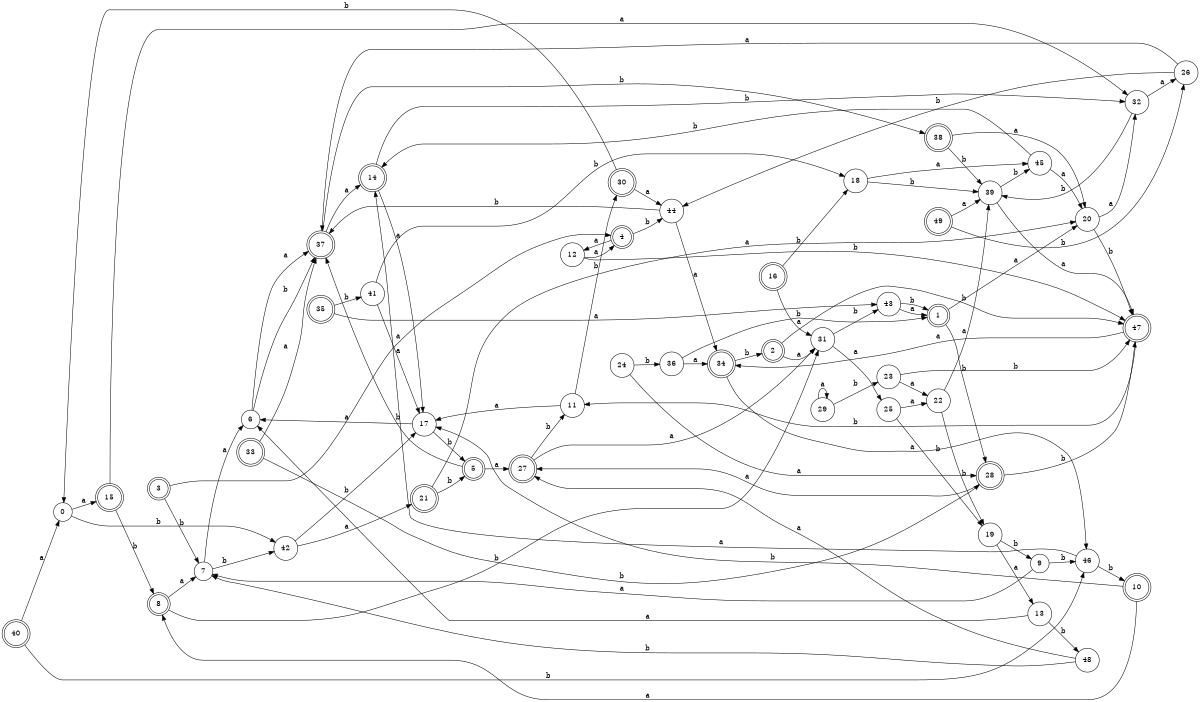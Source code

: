 digraph n40_5 {
__start0 [label="" shape="none"];

rankdir=LR;
size="8,5";

s0 [style="filled", color="black", fillcolor="white" shape="circle", label="0"];
s1 [style="rounded,filled", color="black", fillcolor="white" shape="doublecircle", label="1"];
s2 [style="rounded,filled", color="black", fillcolor="white" shape="doublecircle", label="2"];
s3 [style="rounded,filled", color="black", fillcolor="white" shape="doublecircle", label="3"];
s4 [style="rounded,filled", color="black", fillcolor="white" shape="doublecircle", label="4"];
s5 [style="rounded,filled", color="black", fillcolor="white" shape="doublecircle", label="5"];
s6 [style="filled", color="black", fillcolor="white" shape="circle", label="6"];
s7 [style="filled", color="black", fillcolor="white" shape="circle", label="7"];
s8 [style="rounded,filled", color="black", fillcolor="white" shape="doublecircle", label="8"];
s9 [style="filled", color="black", fillcolor="white" shape="circle", label="9"];
s10 [style="rounded,filled", color="black", fillcolor="white" shape="doublecircle", label="10"];
s11 [style="filled", color="black", fillcolor="white" shape="circle", label="11"];
s12 [style="filled", color="black", fillcolor="white" shape="circle", label="12"];
s13 [style="filled", color="black", fillcolor="white" shape="circle", label="13"];
s14 [style="rounded,filled", color="black", fillcolor="white" shape="doublecircle", label="14"];
s15 [style="rounded,filled", color="black", fillcolor="white" shape="doublecircle", label="15"];
s16 [style="rounded,filled", color="black", fillcolor="white" shape="doublecircle", label="16"];
s17 [style="filled", color="black", fillcolor="white" shape="circle", label="17"];
s18 [style="filled", color="black", fillcolor="white" shape="circle", label="18"];
s19 [style="filled", color="black", fillcolor="white" shape="circle", label="19"];
s20 [style="filled", color="black", fillcolor="white" shape="circle", label="20"];
s21 [style="rounded,filled", color="black", fillcolor="white" shape="doublecircle", label="21"];
s22 [style="filled", color="black", fillcolor="white" shape="circle", label="22"];
s23 [style="filled", color="black", fillcolor="white" shape="circle", label="23"];
s24 [style="filled", color="black", fillcolor="white" shape="circle", label="24"];
s25 [style="filled", color="black", fillcolor="white" shape="circle", label="25"];
s26 [style="filled", color="black", fillcolor="white" shape="circle", label="26"];
s27 [style="rounded,filled", color="black", fillcolor="white" shape="doublecircle", label="27"];
s28 [style="rounded,filled", color="black", fillcolor="white" shape="doublecircle", label="28"];
s29 [style="filled", color="black", fillcolor="white" shape="circle", label="29"];
s30 [style="rounded,filled", color="black", fillcolor="white" shape="doublecircle", label="30"];
s31 [style="filled", color="black", fillcolor="white" shape="circle", label="31"];
s32 [style="filled", color="black", fillcolor="white" shape="circle", label="32"];
s33 [style="rounded,filled", color="black", fillcolor="white" shape="doublecircle", label="33"];
s34 [style="rounded,filled", color="black", fillcolor="white" shape="doublecircle", label="34"];
s35 [style="rounded,filled", color="black", fillcolor="white" shape="doublecircle", label="35"];
s36 [style="filled", color="black", fillcolor="white" shape="circle", label="36"];
s37 [style="rounded,filled", color="black", fillcolor="white" shape="doublecircle", label="37"];
s38 [style="rounded,filled", color="black", fillcolor="white" shape="doublecircle", label="38"];
s39 [style="filled", color="black", fillcolor="white" shape="circle", label="39"];
s40 [style="rounded,filled", color="black", fillcolor="white" shape="doublecircle", label="40"];
s41 [style="filled", color="black", fillcolor="white" shape="circle", label="41"];
s42 [style="filled", color="black", fillcolor="white" shape="circle", label="42"];
s43 [style="filled", color="black", fillcolor="white" shape="circle", label="43"];
s44 [style="filled", color="black", fillcolor="white" shape="circle", label="44"];
s45 [style="filled", color="black", fillcolor="white" shape="circle", label="45"];
s46 [style="filled", color="black", fillcolor="white" shape="circle", label="46"];
s47 [style="rounded,filled", color="black", fillcolor="white" shape="doublecircle", label="47"];
s48 [style="filled", color="black", fillcolor="white" shape="circle", label="48"];
s49 [style="rounded,filled", color="black", fillcolor="white" shape="doublecircle", label="49"];
s0 -> s15 [label="a"];
s0 -> s42 [label="b"];
s1 -> s20 [label="a"];
s1 -> s28 [label="b"];
s2 -> s31 [label="a"];
s2 -> s47 [label="b"];
s3 -> s4 [label="a"];
s3 -> s7 [label="b"];
s4 -> s12 [label="a"];
s4 -> s44 [label="b"];
s5 -> s27 [label="a"];
s5 -> s37 [label="b"];
s6 -> s37 [label="a"];
s6 -> s37 [label="b"];
s7 -> s6 [label="a"];
s7 -> s42 [label="b"];
s8 -> s7 [label="a"];
s8 -> s31 [label="b"];
s9 -> s7 [label="a"];
s9 -> s46 [label="b"];
s10 -> s8 [label="a"];
s10 -> s17 [label="b"];
s11 -> s17 [label="a"];
s11 -> s30 [label="b"];
s12 -> s4 [label="a"];
s12 -> s47 [label="b"];
s13 -> s6 [label="a"];
s13 -> s48 [label="b"];
s14 -> s17 [label="a"];
s14 -> s32 [label="b"];
s15 -> s32 [label="a"];
s15 -> s8 [label="b"];
s16 -> s31 [label="a"];
s16 -> s18 [label="b"];
s17 -> s6 [label="a"];
s17 -> s5 [label="b"];
s18 -> s45 [label="a"];
s18 -> s39 [label="b"];
s19 -> s13 [label="a"];
s19 -> s9 [label="b"];
s20 -> s32 [label="a"];
s20 -> s47 [label="b"];
s21 -> s20 [label="a"];
s21 -> s5 [label="b"];
s22 -> s39 [label="a"];
s22 -> s19 [label="b"];
s23 -> s22 [label="a"];
s23 -> s47 [label="b"];
s24 -> s28 [label="a"];
s24 -> s36 [label="b"];
s25 -> s22 [label="a"];
s25 -> s19 [label="b"];
s26 -> s37 [label="a"];
s26 -> s44 [label="b"];
s27 -> s31 [label="a"];
s27 -> s11 [label="b"];
s28 -> s27 [label="a"];
s28 -> s47 [label="b"];
s29 -> s29 [label="a"];
s29 -> s23 [label="b"];
s30 -> s44 [label="a"];
s30 -> s0 [label="b"];
s31 -> s25 [label="a"];
s31 -> s43 [label="b"];
s32 -> s26 [label="a"];
s32 -> s39 [label="b"];
s33 -> s37 [label="a"];
s33 -> s28 [label="b"];
s34 -> s46 [label="a"];
s34 -> s2 [label="b"];
s35 -> s43 [label="a"];
s35 -> s41 [label="b"];
s36 -> s34 [label="a"];
s36 -> s1 [label="b"];
s37 -> s14 [label="a"];
s37 -> s38 [label="b"];
s38 -> s20 [label="a"];
s38 -> s39 [label="b"];
s39 -> s47 [label="a"];
s39 -> s45 [label="b"];
s40 -> s0 [label="a"];
s40 -> s46 [label="b"];
s41 -> s17 [label="a"];
s41 -> s18 [label="b"];
s42 -> s21 [label="a"];
s42 -> s17 [label="b"];
s43 -> s1 [label="a"];
s43 -> s1 [label="b"];
s44 -> s34 [label="a"];
s44 -> s37 [label="b"];
s45 -> s20 [label="a"];
s45 -> s14 [label="b"];
s46 -> s14 [label="a"];
s46 -> s10 [label="b"];
s47 -> s34 [label="a"];
s47 -> s11 [label="b"];
s48 -> s27 [label="a"];
s48 -> s7 [label="b"];
s49 -> s39 [label="a"];
s49 -> s26 [label="b"];

}